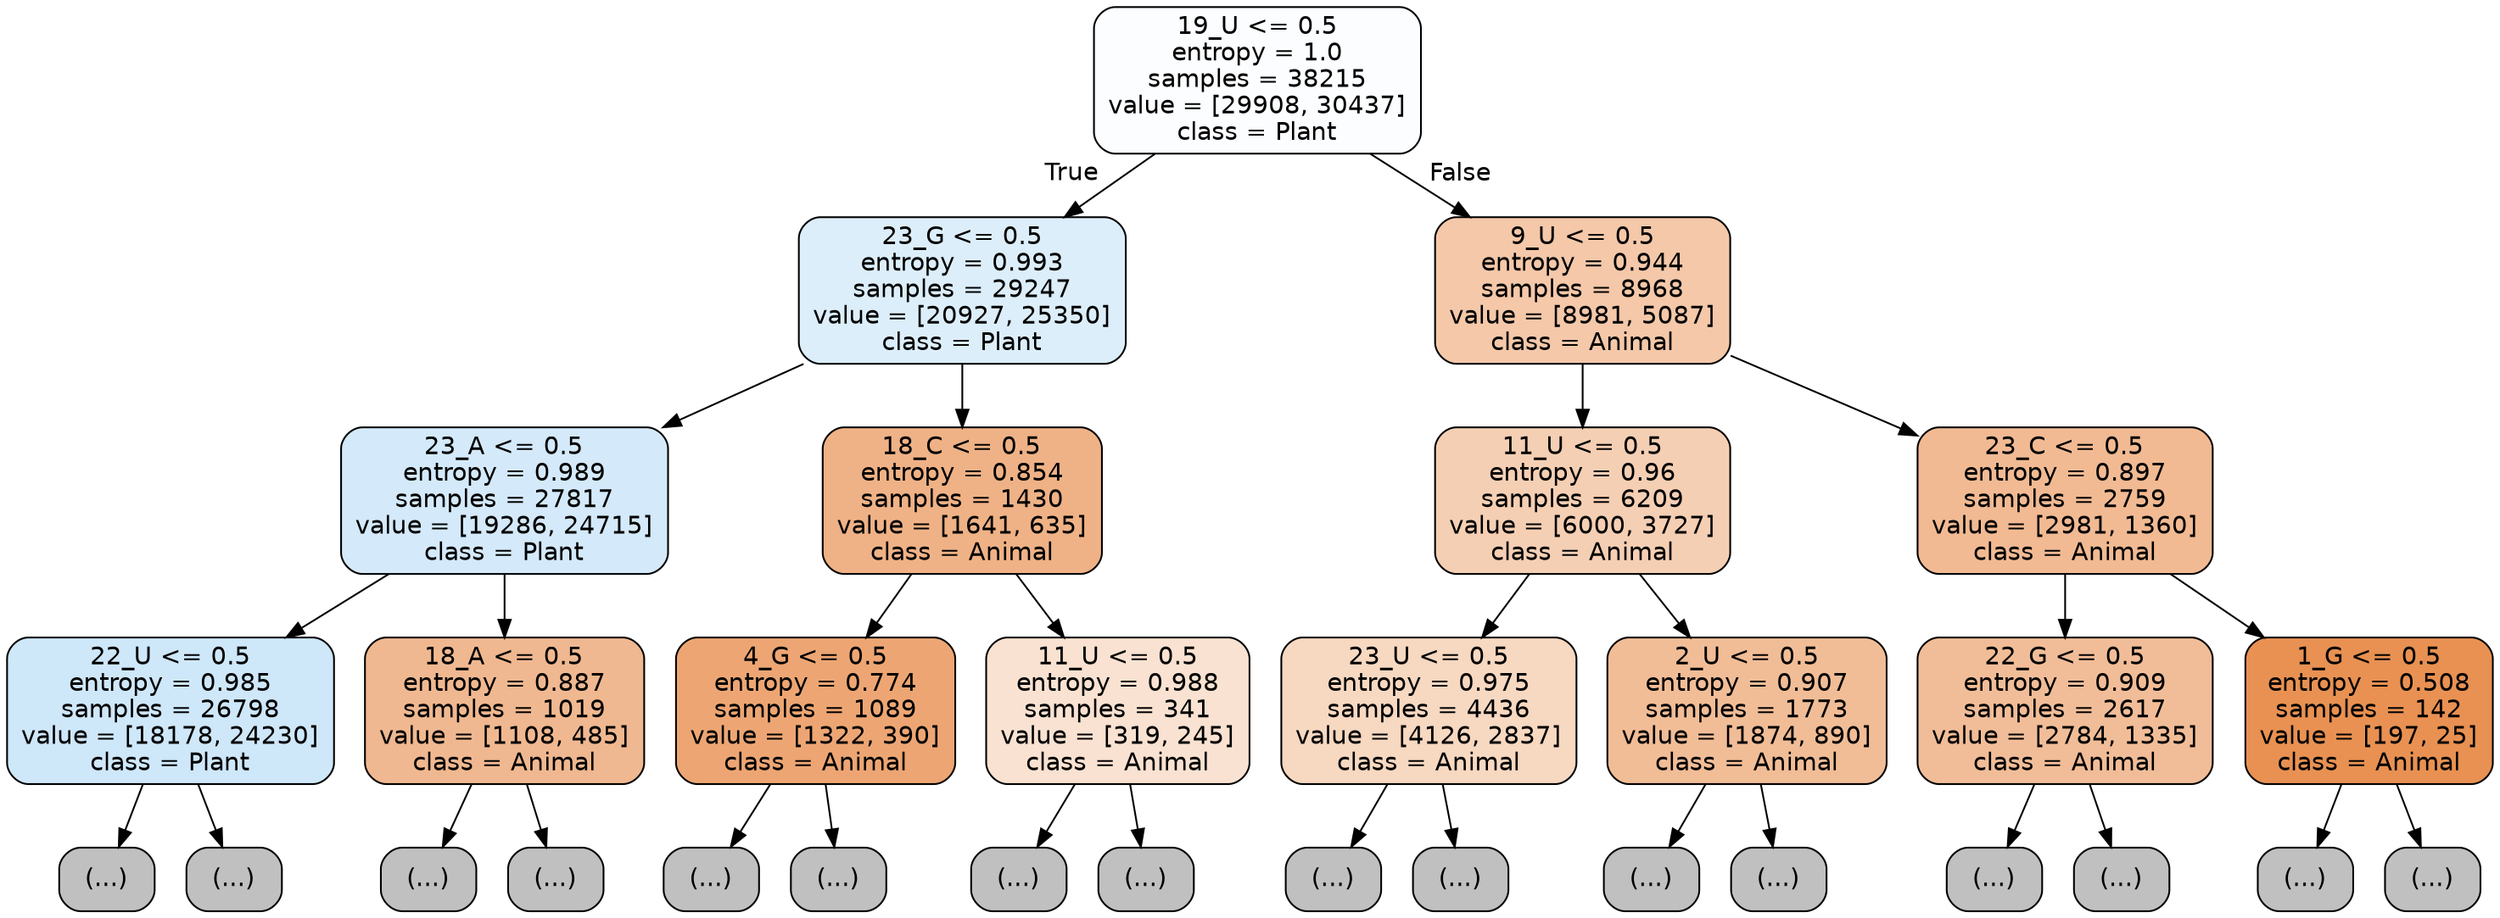 digraph Tree {
node [shape=box, style="filled, rounded", color="black", fontname="helvetica"] ;
edge [fontname="helvetica"] ;
0 [label="19_U <= 0.5\nentropy = 1.0\nsamples = 38215\nvalue = [29908, 30437]\nclass = Plant", fillcolor="#fcfdff"] ;
1 [label="23_G <= 0.5\nentropy = 0.993\nsamples = 29247\nvalue = [20927, 25350]\nclass = Plant", fillcolor="#dceefa"] ;
0 -> 1 [labeldistance=2.5, labelangle=45, headlabel="True"] ;
2 [label="23_A <= 0.5\nentropy = 0.989\nsamples = 27817\nvalue = [19286, 24715]\nclass = Plant", fillcolor="#d4e9f9"] ;
1 -> 2 ;
3 [label="22_U <= 0.5\nentropy = 0.985\nsamples = 26798\nvalue = [18178, 24230]\nclass = Plant", fillcolor="#cee7f9"] ;
2 -> 3 ;
4 [label="(...)", fillcolor="#C0C0C0"] ;
3 -> 4 ;
10161 [label="(...)", fillcolor="#C0C0C0"] ;
3 -> 10161 ;
11268 [label="18_A <= 0.5\nentropy = 0.887\nsamples = 1019\nvalue = [1108, 485]\nclass = Animal", fillcolor="#f0b890"] ;
2 -> 11268 ;
11269 [label="(...)", fillcolor="#C0C0C0"] ;
11268 -> 11269 ;
11628 [label="(...)", fillcolor="#C0C0C0"] ;
11268 -> 11628 ;
11769 [label="18_C <= 0.5\nentropy = 0.854\nsamples = 1430\nvalue = [1641, 635]\nclass = Animal", fillcolor="#efb286"] ;
1 -> 11769 ;
11770 [label="4_G <= 0.5\nentropy = 0.774\nsamples = 1089\nvalue = [1322, 390]\nclass = Animal", fillcolor="#eda673"] ;
11769 -> 11770 ;
11771 [label="(...)", fillcolor="#C0C0C0"] ;
11770 -> 11771 ;
12120 [label="(...)", fillcolor="#C0C0C0"] ;
11770 -> 12120 ;
12241 [label="11_U <= 0.5\nentropy = 0.988\nsamples = 341\nvalue = [319, 245]\nclass = Animal", fillcolor="#f9e2d1"] ;
11769 -> 12241 ;
12242 [label="(...)", fillcolor="#C0C0C0"] ;
12241 -> 12242 ;
12331 [label="(...)", fillcolor="#C0C0C0"] ;
12241 -> 12331 ;
12384 [label="9_U <= 0.5\nentropy = 0.944\nsamples = 8968\nvalue = [8981, 5087]\nclass = Animal", fillcolor="#f4c8a9"] ;
0 -> 12384 [labeldistance=2.5, labelangle=-45, headlabel="False"] ;
12385 [label="11_U <= 0.5\nentropy = 0.96\nsamples = 6209\nvalue = [6000, 3727]\nclass = Animal", fillcolor="#f5cfb4"] ;
12384 -> 12385 ;
12386 [label="23_U <= 0.5\nentropy = 0.975\nsamples = 4436\nvalue = [4126, 2837]\nclass = Animal", fillcolor="#f7d8c1"] ;
12385 -> 12386 ;
12387 [label="(...)", fillcolor="#C0C0C0"] ;
12386 -> 12387 ;
14548 [label="(...)", fillcolor="#C0C0C0"] ;
12386 -> 14548 ;
14637 [label="2_U <= 0.5\nentropy = 0.907\nsamples = 1773\nvalue = [1874, 890]\nclass = Animal", fillcolor="#f1bd97"] ;
12385 -> 14637 ;
14638 [label="(...)", fillcolor="#C0C0C0"] ;
14637 -> 14638 ;
15265 [label="(...)", fillcolor="#C0C0C0"] ;
14637 -> 15265 ;
15500 [label="23_C <= 0.5\nentropy = 0.897\nsamples = 2759\nvalue = [2981, 1360]\nclass = Animal", fillcolor="#f1ba93"] ;
12384 -> 15500 ;
15501 [label="22_G <= 0.5\nentropy = 0.909\nsamples = 2617\nvalue = [2784, 1335]\nclass = Animal", fillcolor="#f1bd98"] ;
15500 -> 15501 ;
15502 [label="(...)", fillcolor="#C0C0C0"] ;
15501 -> 15502 ;
16633 [label="(...)", fillcolor="#C0C0C0"] ;
15501 -> 16633 ;
16760 [label="1_G <= 0.5\nentropy = 0.508\nsamples = 142\nvalue = [197, 25]\nclass = Animal", fillcolor="#e89152"] ;
15500 -> 16760 ;
16761 [label="(...)", fillcolor="#C0C0C0"] ;
16760 -> 16761 ;
16788 [label="(...)", fillcolor="#C0C0C0"] ;
16760 -> 16788 ;
}